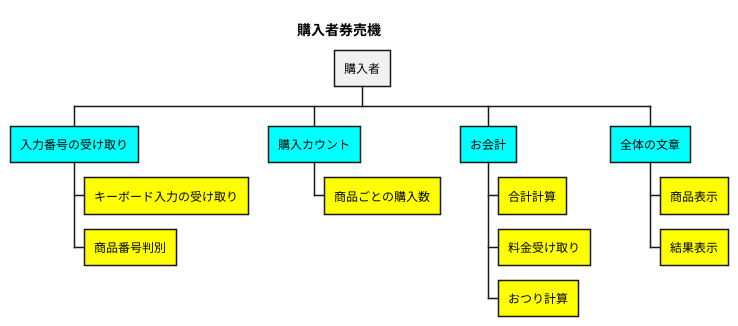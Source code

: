 @startwbs 券売機制作
title 購入者券売機
* 購入者
**[#Aqua] 入力番号の受け取り
***[#Yellow] キーボード入力の受け取り
***[#Yellow]  商品番号判別
**[#Aqua] 購入カウント
***[#Yellow] 商品ごとの購入数
**[#Aqua] お会計
***[#Yellow] 合計計算
***[#Yellow] 料金受け取り
***[#Yellow] おつり計算
**[#Aqua] 全体の文章
***[#Yellow] 商品表示
***[#Yellow] 結果表示
@endwbs